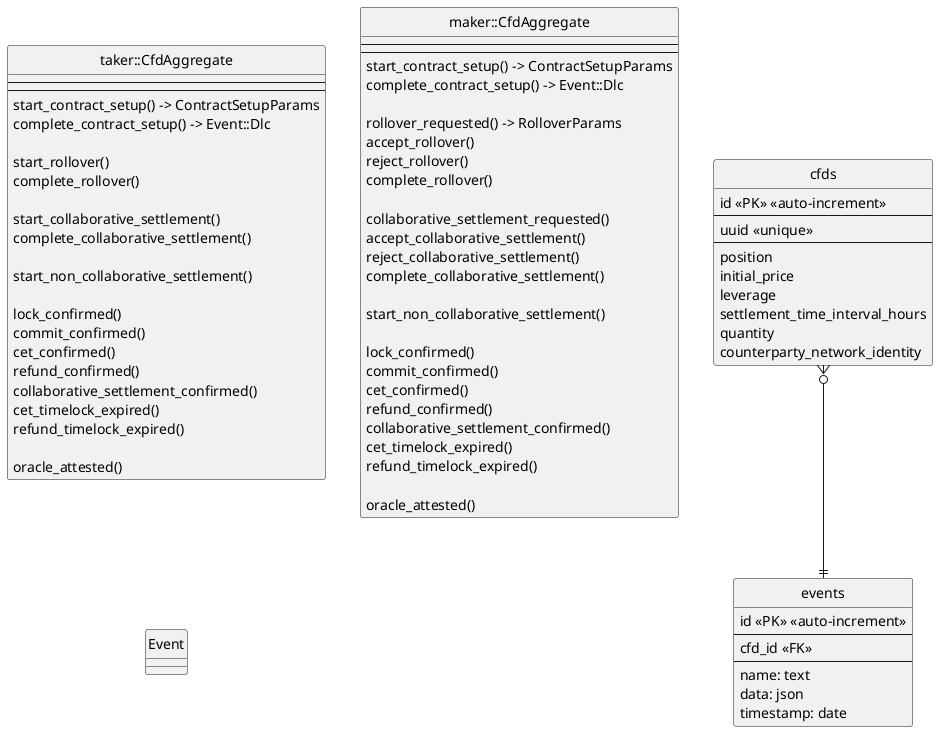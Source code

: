 @startuml

' hide the spot
hide circle

' avoid problems with angled crows feet
skinparam linetype ortho

entity "cfds" as cfds {
    id <<PK>> <<auto-increment>>
    --
    uuid <<unique>>
    --
    position
    initial_price
    leverage
    settlement_time_interval_hours
    quantity
    counterparty_network_identity
}

entity "events" as events {
    id <<PK>> <<auto-increment>>
    --
    cfd_id <<FK>>
    --
    name: text
    data: json
    timestamp: date
}

cfds }o--|| events

entity "taker::CfdAggregate" as taker_cfd_aggregate {
    --
    --
    start_contract_setup() -> ContractSetupParams
    complete_contract_setup() -> Event::Dlc

    start_rollover()
    complete_rollover()

    start_collaborative_settlement()
    complete_collaborative_settlement()

    start_non_collaborative_settlement()

    lock_confirmed()
    commit_confirmed()
    cet_confirmed()
    refund_confirmed()
    collaborative_settlement_confirmed()
    cet_timelock_expired()
    refund_timelock_expired()

    oracle_attested()
}

entity "maker::CfdAggregate" as maker_cfd_aggregate {
    --
    --
    start_contract_setup() -> ContractSetupParams
    complete_contract_setup() -> Event::Dlc

    rollover_requested() -> RolloverParams
    accept_rollover()
    reject_rollover()
    complete_rollover()

    collaborative_settlement_requested()
    accept_collaborative_settlement()
    reject_collaborative_settlement()
    complete_collaborative_settlement()

    start_non_collaborative_settlement()

    lock_confirmed()
    commit_confirmed()
    cet_confirmed()
    refund_confirmed()
    collaborative_settlement_confirmed()
    cet_timelock_expired()
    refund_timelock_expired()

    oracle_attested()
}

entity "Event" as taker_event {
}

@enduml